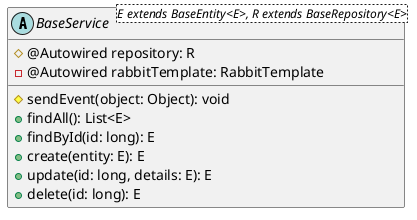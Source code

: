 @startuml BaseService

abstract class BaseService<E extends BaseEntity<E>, R extends BaseRepository<E>> {
  # @Autowired repository: R
  - @Autowired rabbitTemplate: RabbitTemplate
}
BaseService : # sendEvent(object: Object): void
BaseService : + findAll(): List<E>
BaseService : + findById(id: long): E
BaseService : + create(entity: E): E
BaseService : + update(id: long, details: E): E
BaseService : + delete(id: long): E

@enduml